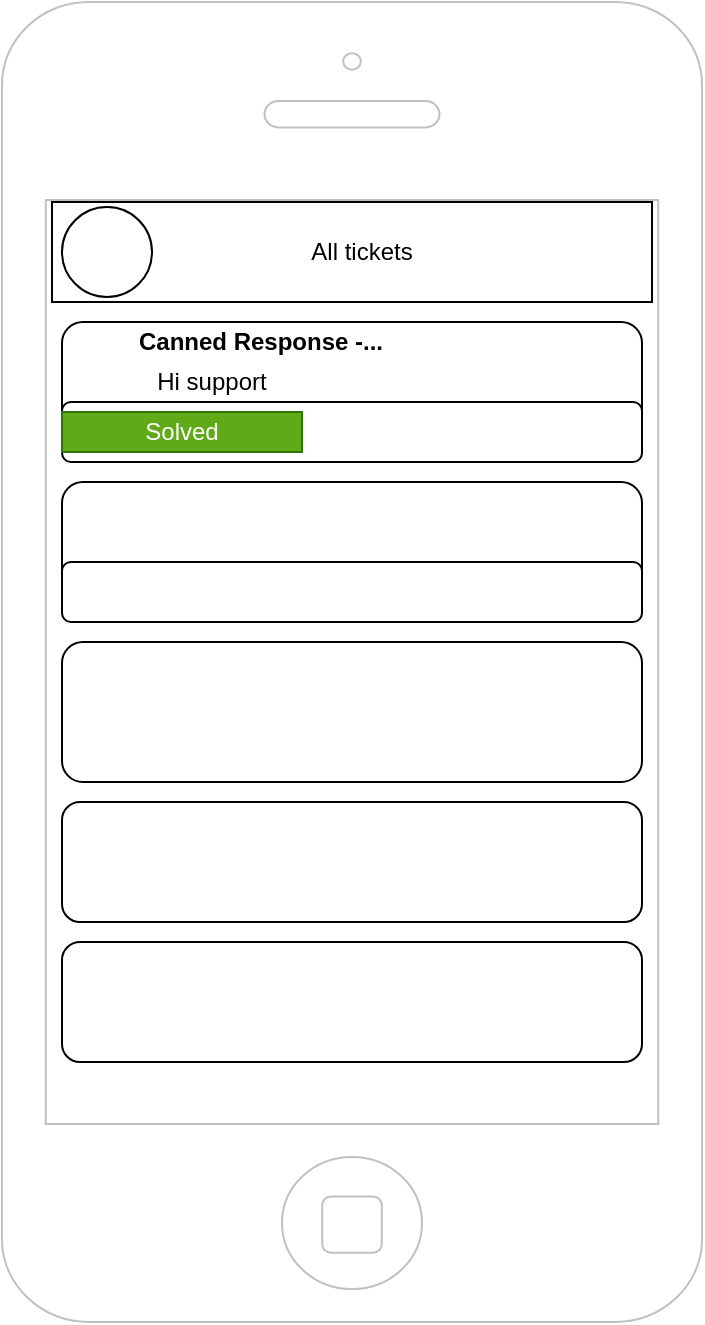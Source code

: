 <mxfile version="14.4.2" type="github">
  <diagram id="Y7j4tI3BBG5rM1zEuvAA" name="Page-1">
    <mxGraphModel dx="446" dy="477" grid="1" gridSize="10" guides="1" tooltips="1" connect="1" arrows="1" fold="1" page="1" pageScale="1" pageWidth="1100" pageHeight="1700" math="0" shadow="0">
      <root>
        <mxCell id="0" />
        <mxCell id="1" parent="0" />
        <mxCell id="tWeAfw1v_-9Y5gdLUTFN-3" value="" style="html=1;verticalLabelPosition=bottom;labelBackgroundColor=#ffffff;verticalAlign=top;shadow=0;dashed=0;strokeWidth=1;shape=mxgraph.ios7.misc.iphone;strokeColor=#c0c0c0;rounded=0;sketch=0;" parent="1" vertex="1">
          <mxGeometry x="590" y="500" width="350" height="660" as="geometry" />
        </mxCell>
        <mxCell id="tWeAfw1v_-9Y5gdLUTFN-4" value="" style="rounded=0;whiteSpace=wrap;html=1;sketch=0;" parent="1" vertex="1">
          <mxGeometry x="615" y="600" width="300" height="50" as="geometry" />
        </mxCell>
        <mxCell id="tWeAfw1v_-9Y5gdLUTFN-5" value="" style="ellipse;whiteSpace=wrap;html=1;aspect=fixed;rounded=0;sketch=0;" parent="1" vertex="1">
          <mxGeometry x="620" y="602.5" width="45" height="45" as="geometry" />
        </mxCell>
        <mxCell id="tWeAfw1v_-9Y5gdLUTFN-6" value="All tickets" style="text;html=1;strokeColor=none;fillColor=none;align=center;verticalAlign=middle;whiteSpace=wrap;rounded=0;sketch=0;" parent="1" vertex="1">
          <mxGeometry x="730" y="615" width="80" height="20" as="geometry" />
        </mxCell>
        <mxCell id="tWeAfw1v_-9Y5gdLUTFN-10" value="" style="rounded=1;whiteSpace=wrap;html=1;sketch=0;" parent="1" vertex="1">
          <mxGeometry x="620" y="660" width="290" height="70" as="geometry" />
        </mxCell>
        <mxCell id="tWeAfw1v_-9Y5gdLUTFN-11" value="" style="rounded=1;whiteSpace=wrap;html=1;sketch=0;" parent="1" vertex="1">
          <mxGeometry x="620" y="740" width="290" height="70" as="geometry" />
        </mxCell>
        <mxCell id="tWeAfw1v_-9Y5gdLUTFN-12" value="" style="rounded=1;whiteSpace=wrap;html=1;sketch=0;" parent="1" vertex="1">
          <mxGeometry x="620" y="820" width="290" height="70" as="geometry" />
        </mxCell>
        <mxCell id="tWeAfw1v_-9Y5gdLUTFN-13" value="" style="rounded=1;whiteSpace=wrap;html=1;sketch=0;" parent="1" vertex="1">
          <mxGeometry x="620" y="900" width="290" height="60" as="geometry" />
        </mxCell>
        <mxCell id="tWeAfw1v_-9Y5gdLUTFN-14" value="" style="rounded=1;whiteSpace=wrap;html=1;sketch=0;" parent="1" vertex="1">
          <mxGeometry x="620" y="970" width="290" height="60" as="geometry" />
        </mxCell>
        <mxCell id="tWeAfw1v_-9Y5gdLUTFN-15" value="" style="rounded=1;whiteSpace=wrap;html=1;sketch=0;" parent="1" vertex="1">
          <mxGeometry x="620" y="700" width="290" height="30" as="geometry" />
        </mxCell>
        <mxCell id="tWeAfw1v_-9Y5gdLUTFN-16" value="Solved" style="rounded=0;whiteSpace=wrap;html=1;sketch=0;fillColor=#60a917;strokeColor=#2D7600;fontColor=#ffffff;" parent="1" vertex="1">
          <mxGeometry x="620" y="705" width="120" height="20" as="geometry" />
        </mxCell>
        <mxCell id="tWeAfw1v_-9Y5gdLUTFN-17" value="&lt;b&gt;Canned Response -...&lt;/b&gt;" style="text;html=1;strokeColor=none;fillColor=none;align=center;verticalAlign=middle;whiteSpace=wrap;rounded=0;sketch=0;" parent="1" vertex="1">
          <mxGeometry x="620" y="660" width="199" height="20" as="geometry" />
        </mxCell>
        <mxCell id="tWeAfw1v_-9Y5gdLUTFN-19" value="" style="rounded=1;whiteSpace=wrap;html=1;sketch=0;" parent="1" vertex="1">
          <mxGeometry x="620" y="780" width="290" height="30" as="geometry" />
        </mxCell>
        <mxCell id="tWeAfw1v_-9Y5gdLUTFN-20" value="Hi support" style="text;html=1;strokeColor=none;fillColor=none;align=center;verticalAlign=middle;whiteSpace=wrap;rounded=0;sketch=0;" parent="1" vertex="1">
          <mxGeometry x="630" y="680" width="130" height="20" as="geometry" />
        </mxCell>
      </root>
    </mxGraphModel>
  </diagram>
</mxfile>
